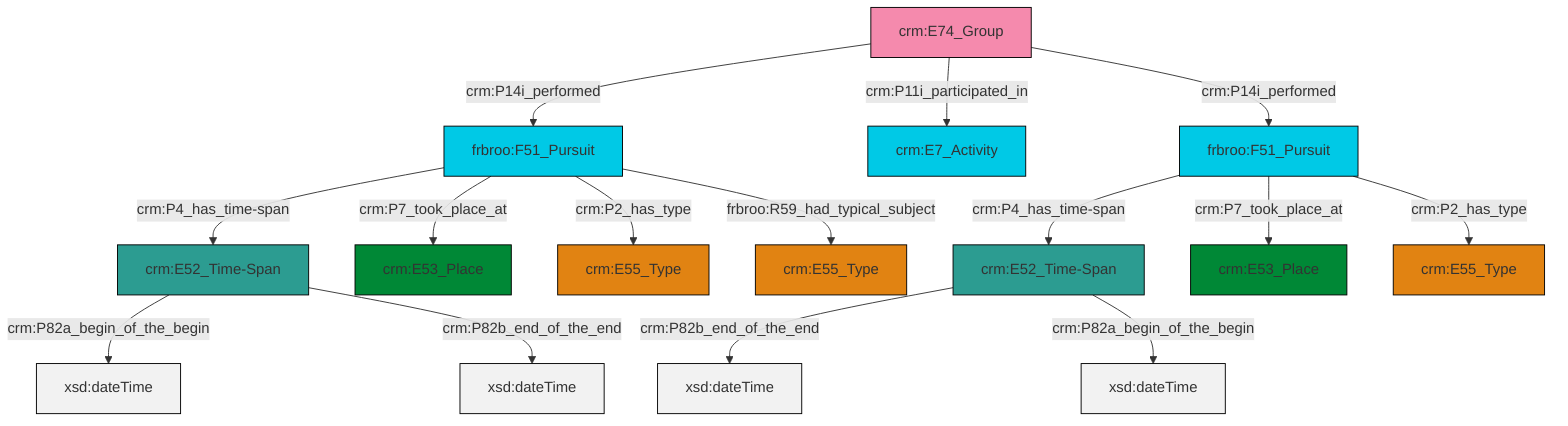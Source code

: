 graph TD
classDef Literal fill:#f2f2f2,stroke:#000000;
classDef CRM_Entity fill:#FFFFFF,stroke:#000000;
classDef Temporal_Entity fill:#00C9E6, stroke:#000000;
classDef Type fill:#E18312, stroke:#000000;
classDef Time-Span fill:#2C9C91, stroke:#000000;
classDef Appellation fill:#FFEB7F, stroke:#000000;
classDef Place fill:#008836, stroke:#000000;
classDef Persistent_Item fill:#B266B2, stroke:#000000;
classDef Conceptual_Object fill:#FFD700, stroke:#000000;
classDef Physical_Thing fill:#D2B48C, stroke:#000000;
classDef Actor fill:#f58aad, stroke:#000000;
classDef PC_Classes fill:#4ce600, stroke:#000000;
classDef Multi fill:#cccccc,stroke:#000000;

0["frbroo:F51_Pursuit"]:::Temporal_Entity -->|crm:P4_has_time-span| 1["crm:E52_Time-Span"]:::Time-Span
2["frbroo:F51_Pursuit"]:::Temporal_Entity -->|crm:P4_has_time-span| 3["crm:E52_Time-Span"]:::Time-Span
0["frbroo:F51_Pursuit"]:::Temporal_Entity -->|crm:P7_took_place_at| 4["crm:E53_Place"]:::Place
7["crm:E74_Group"]:::Actor -->|crm:P14i_performed| 0["frbroo:F51_Pursuit"]:::Temporal_Entity
7["crm:E74_Group"]:::Actor -->|crm:P11i_participated_in| 5["crm:E7_Activity"]:::Temporal_Entity
0["frbroo:F51_Pursuit"]:::Temporal_Entity -->|crm:P2_has_type| 8["crm:E55_Type"]:::Type
2["frbroo:F51_Pursuit"]:::Temporal_Entity -->|crm:P7_took_place_at| 9["crm:E53_Place"]:::Place
1["crm:E52_Time-Span"]:::Time-Span -->|crm:P82a_begin_of_the_begin| 10[xsd:dateTime]:::Literal
3["crm:E52_Time-Span"]:::Time-Span -->|crm:P82b_end_of_the_end| 13[xsd:dateTime]:::Literal
0["frbroo:F51_Pursuit"]:::Temporal_Entity -->|frbroo:R59_had_typical_subject| 21["crm:E55_Type"]:::Type
7["crm:E74_Group"]:::Actor -->|crm:P14i_performed| 2["frbroo:F51_Pursuit"]:::Temporal_Entity
2["frbroo:F51_Pursuit"]:::Temporal_Entity -->|crm:P2_has_type| 11["crm:E55_Type"]:::Type
1["crm:E52_Time-Span"]:::Time-Span -->|crm:P82b_end_of_the_end| 25[xsd:dateTime]:::Literal
3["crm:E52_Time-Span"]:::Time-Span -->|crm:P82a_begin_of_the_begin| 26[xsd:dateTime]:::Literal